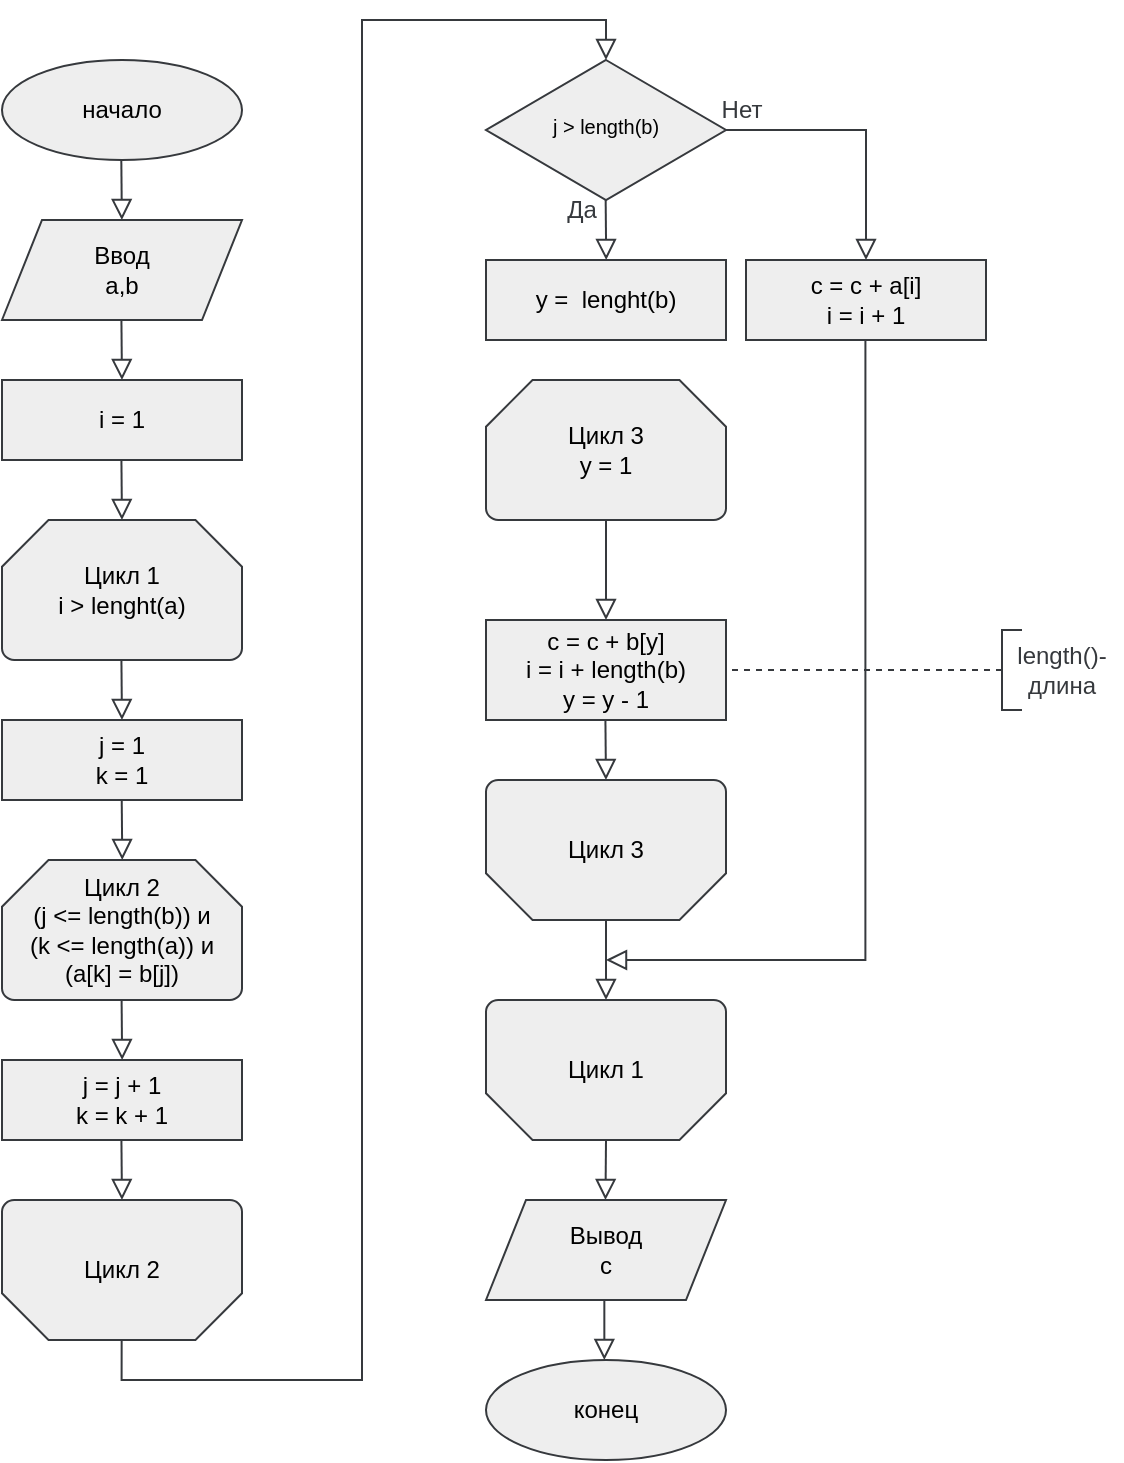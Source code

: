 <mxfile version="22.0.2" type="device">
  <diagram id="C5RBs43oDa-KdzZeNtuy" name="Page-1">
    <mxGraphModel dx="1256" dy="752" grid="1" gridSize="10" guides="1" tooltips="1" connect="1" arrows="1" fold="1" page="1" pageScale="1" pageWidth="827" pageHeight="1169" background="none" math="0" shadow="0">
      <root>
        <mxCell id="WIyWlLk6GJQsqaUBKTNV-0" />
        <mxCell id="WIyWlLk6GJQsqaUBKTNV-1" parent="WIyWlLk6GJQsqaUBKTNV-0" />
        <mxCell id="O6kwRCL_06sW0Yhjf2Mc-2" value="начало" style="ellipse;whiteSpace=wrap;html=1;strokeColor=#36393d;fillColor=#eeeeee;fontColor=#000000;" parent="WIyWlLk6GJQsqaUBKTNV-1" vertex="1">
          <mxGeometry x="-750" y="60" width="120" height="50" as="geometry" />
        </mxCell>
        <mxCell id="CJra_WSzJUt3smpGOyG3-4" value="Цикл 1&lt;br&gt;i &amp;gt; lenght(a)" style="strokeWidth=1;html=1;shape=mxgraph.flowchart.loop_limit;whiteSpace=wrap;strokeColor=#36393d;fillColor=#eeeeee;fontColor=#000000;" parent="WIyWlLk6GJQsqaUBKTNV-1" vertex="1">
          <mxGeometry x="-750" y="290" width="120" height="70" as="geometry" />
        </mxCell>
        <mxCell id="CJra_WSzJUt3smpGOyG3-32" value="" style="rounded=0;html=1;jettySize=auto;orthogonalLoop=1;fontSize=11;endArrow=block;endFill=0;endSize=8;strokeWidth=1;shadow=0;labelBackgroundColor=none;edgeStyle=orthogonalEdgeStyle;strokeColor=#36393d;fillColor=#eeeeee;fontColor=#000000;" parent="WIyWlLk6GJQsqaUBKTNV-1" edge="1">
          <mxGeometry relative="1" as="geometry">
            <mxPoint x="-690.34" y="110" as="sourcePoint" />
            <mxPoint x="-690.07" y="140" as="targetPoint" />
          </mxGeometry>
        </mxCell>
        <mxCell id="CJra_WSzJUt3smpGOyG3-35" value="" style="rounded=0;html=1;jettySize=auto;orthogonalLoop=1;fontSize=11;endArrow=block;endFill=0;endSize=8;strokeWidth=1;shadow=0;labelBackgroundColor=none;edgeStyle=orthogonalEdgeStyle;strokeColor=#36393d;fillColor=#eeeeee;fontColor=#000000;" parent="WIyWlLk6GJQsqaUBKTNV-1" edge="1">
          <mxGeometry relative="1" as="geometry">
            <mxPoint x="-690.29" y="190" as="sourcePoint" />
            <mxPoint x="-690.02" y="220" as="targetPoint" />
          </mxGeometry>
        </mxCell>
        <mxCell id="gXV8-5lS1U5zjnlFUvk6-14" value="&lt;span style=&quot;font-size: 10px;&quot;&gt;j &amp;gt; length(b)&lt;/span&gt;" style="rhombus;whiteSpace=wrap;html=1;shadow=0;fontFamily=Helvetica;fontSize=12;align=center;strokeWidth=1;spacing=6;spacingTop=-4;strokeColor=#36393d;fillColor=#eeeeee;fontColor=#000000;" parent="WIyWlLk6GJQsqaUBKTNV-1" vertex="1">
          <mxGeometry x="-508" y="60" width="120" height="70" as="geometry" />
        </mxCell>
        <mxCell id="Kg9K-jLbq-SvP9runcIR-3" value="" style="rounded=0;html=1;jettySize=auto;orthogonalLoop=1;fontSize=11;endArrow=block;endFill=0;endSize=8;strokeWidth=1;shadow=0;labelBackgroundColor=none;edgeStyle=orthogonalEdgeStyle;strokeColor=#36393d;fillColor=#eeeeee;fontColor=#000000;" parent="WIyWlLk6GJQsqaUBKTNV-1" edge="1">
          <mxGeometry relative="1" as="geometry">
            <mxPoint x="-690.29" y="600" as="sourcePoint" />
            <mxPoint x="-690.02" y="630" as="targetPoint" />
          </mxGeometry>
        </mxCell>
        <mxCell id="Kg9K-jLbq-SvP9runcIR-16" value="Цикл 2" style="strokeWidth=1;html=1;shape=mxgraph.flowchart.loop_limit;whiteSpace=wrap;strokeColor=#36393d;fillColor=#eeeeee;fontColor=#000000;direction=west;" parent="WIyWlLk6GJQsqaUBKTNV-1" vertex="1">
          <mxGeometry x="-750" y="630" width="120" height="70" as="geometry" />
        </mxCell>
        <mxCell id="SMtHybRJAJT8ehfguQuV-0" value="i = 1" style="rounded=0;whiteSpace=wrap;html=1;strokeColor=#36393d;fillColor=#eeeeee;fontColor=#000000;" parent="WIyWlLk6GJQsqaUBKTNV-1" vertex="1">
          <mxGeometry x="-750" y="220" width="120" height="40" as="geometry" />
        </mxCell>
        <mxCell id="SMtHybRJAJT8ehfguQuV-1" value="j = 1&lt;br&gt;k = 1" style="rounded=0;whiteSpace=wrap;html=1;strokeColor=#36393d;fillColor=#eeeeee;fontColor=#000000;" parent="WIyWlLk6GJQsqaUBKTNV-1" vertex="1">
          <mxGeometry x="-750" y="390" width="120" height="40" as="geometry" />
        </mxCell>
        <mxCell id="SMtHybRJAJT8ehfguQuV-4" value="Цикл 2&lt;br&gt;(j &amp;lt;= length(b)) и &lt;br&gt;(k &amp;lt;= length(a)) и (a[k] = b[j])" style="strokeWidth=1;html=1;shape=mxgraph.flowchart.loop_limit;whiteSpace=wrap;strokeColor=#36393d;fillColor=#eeeeee;fontColor=#000000;" parent="WIyWlLk6GJQsqaUBKTNV-1" vertex="1">
          <mxGeometry x="-750" y="460" width="120" height="70" as="geometry" />
        </mxCell>
        <mxCell id="-R8I4u1Fp1ptkWdgF8gj-0" value="Ввод&lt;br&gt;a,b" style="shape=parallelogram;perimeter=parallelogramPerimeter;whiteSpace=wrap;html=1;fixedSize=1;strokeColor=#36393d;fillColor=#eeeeee;fontColor=#000000;" parent="WIyWlLk6GJQsqaUBKTNV-1" vertex="1">
          <mxGeometry x="-750" y="140" width="120" height="50" as="geometry" />
        </mxCell>
        <mxCell id="-R8I4u1Fp1ptkWdgF8gj-1" value="" style="rounded=0;html=1;jettySize=auto;orthogonalLoop=1;fontSize=11;endArrow=block;endFill=0;endSize=8;strokeWidth=1;shadow=0;labelBackgroundColor=none;edgeStyle=orthogonalEdgeStyle;strokeColor=#36393d;fillColor=#eeeeee;fontColor=#000000;" parent="WIyWlLk6GJQsqaUBKTNV-1" edge="1">
          <mxGeometry relative="1" as="geometry">
            <mxPoint x="-690.29" y="260" as="sourcePoint" />
            <mxPoint x="-690.02" y="290" as="targetPoint" />
          </mxGeometry>
        </mxCell>
        <mxCell id="-R8I4u1Fp1ptkWdgF8gj-2" value="" style="rounded=0;html=1;jettySize=auto;orthogonalLoop=1;fontSize=11;endArrow=block;endFill=0;endSize=8;strokeWidth=1;shadow=0;labelBackgroundColor=none;edgeStyle=orthogonalEdgeStyle;strokeColor=#36393d;fillColor=#eeeeee;fontColor=#000000;" parent="WIyWlLk6GJQsqaUBKTNV-1" edge="1">
          <mxGeometry relative="1" as="geometry">
            <mxPoint x="-690.29" y="360" as="sourcePoint" />
            <mxPoint x="-690.02" y="390" as="targetPoint" />
          </mxGeometry>
        </mxCell>
        <mxCell id="-R8I4u1Fp1ptkWdgF8gj-3" value="" style="rounded=0;html=1;jettySize=auto;orthogonalLoop=1;fontSize=11;endArrow=block;endFill=0;endSize=8;strokeWidth=1;shadow=0;labelBackgroundColor=none;edgeStyle=orthogonalEdgeStyle;strokeColor=#36393d;fillColor=#eeeeee;fontColor=#000000;" parent="WIyWlLk6GJQsqaUBKTNV-1" edge="1">
          <mxGeometry relative="1" as="geometry">
            <mxPoint x="-690.14" y="430" as="sourcePoint" />
            <mxPoint x="-689.87" y="460" as="targetPoint" />
          </mxGeometry>
        </mxCell>
        <mxCell id="-R8I4u1Fp1ptkWdgF8gj-4" value="" style="rounded=0;html=1;jettySize=auto;orthogonalLoop=1;fontSize=11;endArrow=block;endFill=0;endSize=8;strokeWidth=1;shadow=0;labelBackgroundColor=none;edgeStyle=orthogonalEdgeStyle;strokeColor=#36393d;fillColor=#eeeeee;fontColor=#000000;" parent="WIyWlLk6GJQsqaUBKTNV-1" edge="1">
          <mxGeometry relative="1" as="geometry">
            <mxPoint x="-690.2" y="530" as="sourcePoint" />
            <mxPoint x="-689.93" y="560" as="targetPoint" />
          </mxGeometry>
        </mxCell>
        <mxCell id="-R8I4u1Fp1ptkWdgF8gj-5" value="j = j + 1&lt;br&gt;k = k + 1" style="rounded=0;whiteSpace=wrap;html=1;strokeColor=#36393d;fillColor=#eeeeee;fontColor=#000000;" parent="WIyWlLk6GJQsqaUBKTNV-1" vertex="1">
          <mxGeometry x="-750" y="560" width="120" height="40" as="geometry" />
        </mxCell>
        <mxCell id="-R8I4u1Fp1ptkWdgF8gj-6" value="" style="rounded=0;html=1;jettySize=auto;orthogonalLoop=1;fontSize=11;endArrow=block;endFill=0;endSize=8;strokeWidth=1;shadow=0;labelBackgroundColor=none;edgeStyle=orthogonalEdgeStyle;strokeColor=#36393d;fillColor=#eeeeee;fontColor=#000000;entryX=0.5;entryY=0;entryDx=0;entryDy=0;" parent="WIyWlLk6GJQsqaUBKTNV-1" target="gXV8-5lS1U5zjnlFUvk6-14" edge="1">
          <mxGeometry relative="1" as="geometry">
            <mxPoint x="-690.17" y="700" as="sourcePoint" />
            <mxPoint x="-689.9" y="730" as="targetPoint" />
            <Array as="points">
              <mxPoint x="-690" y="720" />
              <mxPoint x="-570" y="720" />
              <mxPoint x="-570" y="40" />
              <mxPoint x="-448" y="40" />
            </Array>
          </mxGeometry>
        </mxCell>
        <mxCell id="-R8I4u1Fp1ptkWdgF8gj-7" value="" style="rounded=0;html=1;jettySize=auto;orthogonalLoop=1;fontSize=11;endArrow=block;endFill=0;endSize=8;strokeWidth=1;shadow=0;labelBackgroundColor=none;edgeStyle=orthogonalEdgeStyle;strokeColor=#36393d;fillColor=#eeeeee;fontColor=#000000;" parent="WIyWlLk6GJQsqaUBKTNV-1" edge="1">
          <mxGeometry relative="1" as="geometry">
            <mxPoint x="-448.17" y="130" as="sourcePoint" />
            <mxPoint x="-447.9" y="160" as="targetPoint" />
          </mxGeometry>
        </mxCell>
        <mxCell id="-R8I4u1Fp1ptkWdgF8gj-8" value="" style="rounded=0;html=1;jettySize=auto;orthogonalLoop=1;fontSize=11;endArrow=block;endFill=0;endSize=8;strokeWidth=1;shadow=0;labelBackgroundColor=none;edgeStyle=orthogonalEdgeStyle;strokeColor=#36393d;fillColor=#eeeeee;fontColor=#000000;exitX=1;exitY=0.5;exitDx=0;exitDy=0;" parent="WIyWlLk6GJQsqaUBKTNV-1" source="gXV8-5lS1U5zjnlFUvk6-14" edge="1">
          <mxGeometry relative="1" as="geometry">
            <mxPoint x="-368.0" y="100" as="sourcePoint" />
            <mxPoint x="-318" y="160" as="targetPoint" />
            <Array as="points">
              <mxPoint x="-318" y="95" />
              <mxPoint x="-318" y="160" />
            </Array>
          </mxGeometry>
        </mxCell>
        <mxCell id="-R8I4u1Fp1ptkWdgF8gj-9" value="Цикл 3&lt;br&gt;y = 1" style="strokeWidth=1;html=1;shape=mxgraph.flowchart.loop_limit;whiteSpace=wrap;strokeColor=#36393d;fillColor=#eeeeee;fontColor=#000000;" parent="WIyWlLk6GJQsqaUBKTNV-1" vertex="1">
          <mxGeometry x="-508" y="220" width="120" height="70" as="geometry" />
        </mxCell>
        <mxCell id="-R8I4u1Fp1ptkWdgF8gj-10" value="c = c + a[i]&lt;br&gt;i = i + 1" style="rounded=0;whiteSpace=wrap;html=1;strokeColor=#36393d;fillColor=#eeeeee;fontColor=#000000;" parent="WIyWlLk6GJQsqaUBKTNV-1" vertex="1">
          <mxGeometry x="-378" y="160" width="120" height="40" as="geometry" />
        </mxCell>
        <mxCell id="-R8I4u1Fp1ptkWdgF8gj-11" value="" style="rounded=0;html=1;jettySize=auto;orthogonalLoop=1;fontSize=11;endArrow=block;endFill=0;endSize=8;strokeWidth=1;shadow=0;labelBackgroundColor=none;edgeStyle=orthogonalEdgeStyle;strokeColor=#36393d;fillColor=#eeeeee;fontColor=#000000;" parent="WIyWlLk6GJQsqaUBKTNV-1" edge="1">
          <mxGeometry relative="1" as="geometry">
            <mxPoint x="-318.29" y="200" as="sourcePoint" />
            <mxPoint x="-448" y="510" as="targetPoint" />
            <Array as="points">
              <mxPoint x="-318" y="510" />
              <mxPoint x="-448" y="510" />
            </Array>
          </mxGeometry>
        </mxCell>
        <mxCell id="-R8I4u1Fp1ptkWdgF8gj-12" value="" style="rounded=0;html=1;jettySize=auto;orthogonalLoop=1;fontSize=11;endArrow=block;endFill=0;endSize=8;strokeWidth=1;shadow=0;labelBackgroundColor=none;edgeStyle=orthogonalEdgeStyle;strokeColor=#36393d;fillColor=#eeeeee;fontColor=#000000;exitX=0.5;exitY=1;exitDx=0;exitDy=0;exitPerimeter=0;" parent="WIyWlLk6GJQsqaUBKTNV-1" source="-R8I4u1Fp1ptkWdgF8gj-9" edge="1">
          <mxGeometry relative="1" as="geometry">
            <mxPoint x="-448.29" y="290" as="sourcePoint" />
            <mxPoint x="-448" y="340" as="targetPoint" />
          </mxGeometry>
        </mxCell>
        <mxCell id="-R8I4u1Fp1ptkWdgF8gj-13" value="c = c + b[y]&lt;br&gt;i = i + length(b)&lt;br&gt;y = y - 1" style="rounded=0;whiteSpace=wrap;html=1;strokeColor=#36393d;fillColor=#eeeeee;fontColor=#000000;" parent="WIyWlLk6GJQsqaUBKTNV-1" vertex="1">
          <mxGeometry x="-508" y="340" width="120" height="50" as="geometry" />
        </mxCell>
        <mxCell id="-R8I4u1Fp1ptkWdgF8gj-14" value="" style="rounded=0;html=1;jettySize=auto;orthogonalLoop=1;fontSize=11;endArrow=block;endFill=0;endSize=8;strokeWidth=1;shadow=0;labelBackgroundColor=none;edgeStyle=orthogonalEdgeStyle;strokeColor=#36393d;fillColor=#eeeeee;fontColor=#000000;" parent="WIyWlLk6GJQsqaUBKTNV-1" edge="1">
          <mxGeometry relative="1" as="geometry">
            <mxPoint x="-448.29" y="390" as="sourcePoint" />
            <mxPoint x="-448.02" y="420" as="targetPoint" />
          </mxGeometry>
        </mxCell>
        <mxCell id="-R8I4u1Fp1ptkWdgF8gj-15" value="Цикл 3" style="strokeWidth=1;html=1;shape=mxgraph.flowchart.loop_limit;whiteSpace=wrap;strokeColor=#36393d;fillColor=#eeeeee;fontColor=#000000;direction=west;" parent="WIyWlLk6GJQsqaUBKTNV-1" vertex="1">
          <mxGeometry x="-508" y="420" width="120" height="70" as="geometry" />
        </mxCell>
        <mxCell id="-R8I4u1Fp1ptkWdgF8gj-16" value="" style="rounded=0;html=1;jettySize=auto;orthogonalLoop=1;fontSize=11;endArrow=block;endFill=0;endSize=8;strokeWidth=1;shadow=0;labelBackgroundColor=none;edgeStyle=orthogonalEdgeStyle;strokeColor=#36393d;fillColor=#eeeeee;fontColor=#000000;exitX=0.5;exitY=0;exitDx=0;exitDy=0;exitPerimeter=0;" parent="WIyWlLk6GJQsqaUBKTNV-1" source="-R8I4u1Fp1ptkWdgF8gj-15" edge="1">
          <mxGeometry relative="1" as="geometry">
            <mxPoint x="-448.29" y="490" as="sourcePoint" />
            <mxPoint x="-448" y="530" as="targetPoint" />
          </mxGeometry>
        </mxCell>
        <mxCell id="-R8I4u1Fp1ptkWdgF8gj-17" value="Цикл 1" style="strokeWidth=1;html=1;shape=mxgraph.flowchart.loop_limit;whiteSpace=wrap;strokeColor=#36393d;fillColor=#eeeeee;fontColor=#000000;direction=west;" parent="WIyWlLk6GJQsqaUBKTNV-1" vertex="1">
          <mxGeometry x="-508" y="530" width="120" height="70" as="geometry" />
        </mxCell>
        <mxCell id="-R8I4u1Fp1ptkWdgF8gj-18" value="Вывод&lt;br&gt;c" style="shape=parallelogram;perimeter=parallelogramPerimeter;whiteSpace=wrap;html=1;fixedSize=1;strokeColor=#36393d;fillColor=#eeeeee;fontColor=#000000;" parent="WIyWlLk6GJQsqaUBKTNV-1" vertex="1">
          <mxGeometry x="-508" y="630" width="120" height="50" as="geometry" />
        </mxCell>
        <mxCell id="-R8I4u1Fp1ptkWdgF8gj-19" value="" style="rounded=0;html=1;jettySize=auto;orthogonalLoop=1;fontSize=11;endArrow=block;endFill=0;endSize=8;strokeWidth=1;shadow=0;labelBackgroundColor=none;edgeStyle=orthogonalEdgeStyle;strokeColor=#36393d;fillColor=#eeeeee;fontColor=#000000;" parent="WIyWlLk6GJQsqaUBKTNV-1" edge="1">
          <mxGeometry relative="1" as="geometry">
            <mxPoint x="-448" y="600" as="sourcePoint" />
            <mxPoint x="-448.26" y="630" as="targetPoint" />
          </mxGeometry>
        </mxCell>
        <mxCell id="-R8I4u1Fp1ptkWdgF8gj-20" value="конец" style="ellipse;whiteSpace=wrap;html=1;strokeColor=#36393d;fillColor=#eeeeee;fontColor=#000000;" parent="WIyWlLk6GJQsqaUBKTNV-1" vertex="1">
          <mxGeometry x="-508" y="710" width="120" height="50" as="geometry" />
        </mxCell>
        <mxCell id="-R8I4u1Fp1ptkWdgF8gj-21" value="" style="rounded=0;html=1;jettySize=auto;orthogonalLoop=1;fontSize=11;endArrow=block;endFill=0;endSize=8;strokeWidth=1;shadow=0;labelBackgroundColor=none;edgeStyle=orthogonalEdgeStyle;strokeColor=#36393d;fillColor=#eeeeee;fontColor=#000000;" parent="WIyWlLk6GJQsqaUBKTNV-1" edge="1">
          <mxGeometry relative="1" as="geometry">
            <mxPoint x="-448.83" y="680" as="sourcePoint" />
            <mxPoint x="-448.83" y="710" as="targetPoint" />
          </mxGeometry>
        </mxCell>
        <mxCell id="-R8I4u1Fp1ptkWdgF8gj-24" value="" style="endArrow=none;dashed=1;html=1;rounded=0;entryX=1;entryY=0.5;entryDx=0;entryDy=0;strokeColor=#36393d;" parent="WIyWlLk6GJQsqaUBKTNV-1" target="-R8I4u1Fp1ptkWdgF8gj-13" edge="1">
          <mxGeometry width="50" height="50" relative="1" as="geometry">
            <mxPoint x="-250" y="365" as="sourcePoint" />
            <mxPoint x="-250" y="290" as="targetPoint" />
          </mxGeometry>
        </mxCell>
        <mxCell id="-R8I4u1Fp1ptkWdgF8gj-25" value="" style="strokeWidth=1;html=1;shape=mxgraph.flowchart.annotation_1;align=left;pointerEvents=1;strokeColor=#36393d;" parent="WIyWlLk6GJQsqaUBKTNV-1" vertex="1">
          <mxGeometry x="-250" y="345" width="10" height="40" as="geometry" />
        </mxCell>
        <mxCell id="-R8I4u1Fp1ptkWdgF8gj-26" value="length()-длина" style="text;html=1;strokeColor=none;fillColor=none;align=center;verticalAlign=middle;whiteSpace=wrap;rounded=0;fontColor=#36393d;" parent="WIyWlLk6GJQsqaUBKTNV-1" vertex="1">
          <mxGeometry x="-250" y="350" width="60" height="30" as="geometry" />
        </mxCell>
        <mxCell id="-R8I4u1Fp1ptkWdgF8gj-27" value="Да" style="text;html=1;strokeColor=none;fillColor=none;align=center;verticalAlign=middle;whiteSpace=wrap;rounded=0;fontColor=#36393d;" parent="WIyWlLk6GJQsqaUBKTNV-1" vertex="1">
          <mxGeometry x="-490" y="120" width="60" height="30" as="geometry" />
        </mxCell>
        <mxCell id="-R8I4u1Fp1ptkWdgF8gj-28" value="Нет" style="text;html=1;strokeColor=none;fillColor=none;align=center;verticalAlign=middle;whiteSpace=wrap;rounded=0;fontColor=#36393d;" parent="WIyWlLk6GJQsqaUBKTNV-1" vertex="1">
          <mxGeometry x="-410" y="70" width="60" height="30" as="geometry" />
        </mxCell>
        <mxCell id="RJ7b9VDyhJa8ieEVEk-E-0" value="y =&amp;nbsp; lenght(b)" style="rounded=0;whiteSpace=wrap;html=1;strokeColor=#36393d;fillColor=#eeeeee;fontColor=#000000;" vertex="1" parent="WIyWlLk6GJQsqaUBKTNV-1">
          <mxGeometry x="-508" y="160" width="120" height="40" as="geometry" />
        </mxCell>
      </root>
    </mxGraphModel>
  </diagram>
</mxfile>
